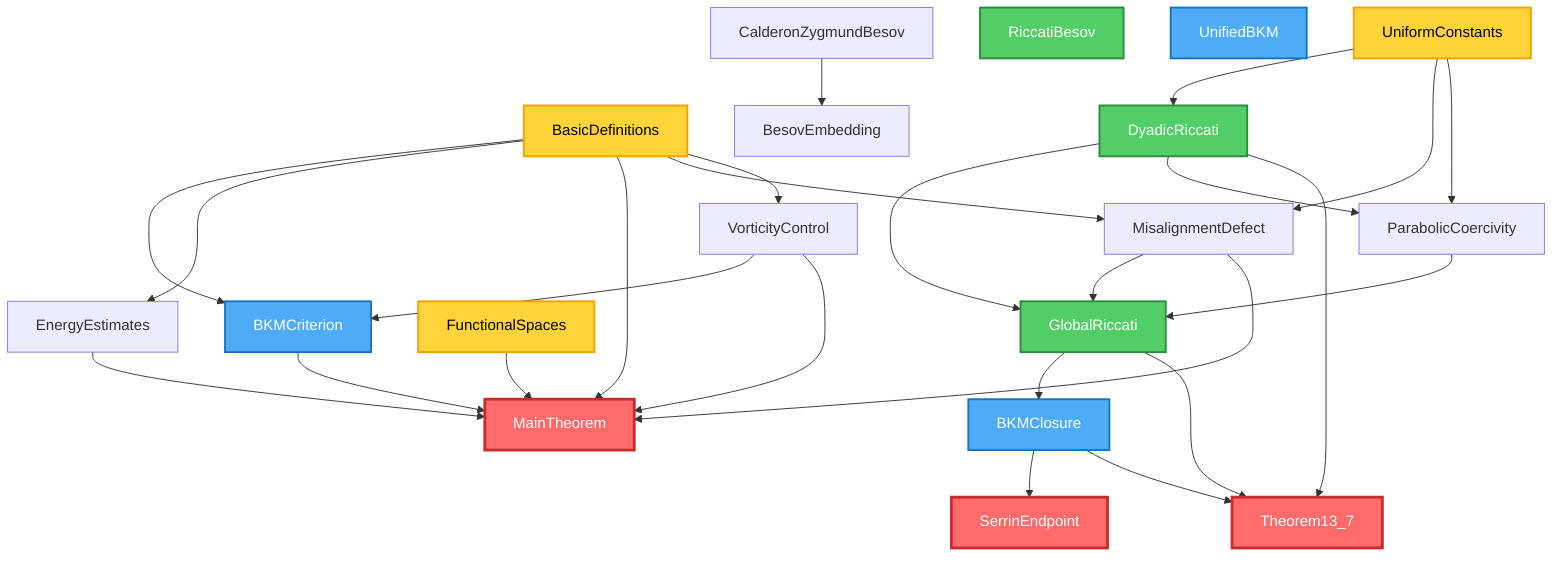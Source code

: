 graph TD
    BKMClosure[BKMClosure]:::closure
    BKMCriterion[BKMCriterion]:::closure
    BasicDefinitions[BasicDefinitions]:::foundation
    BesovEmbedding[BesovEmbedding]
    CalderonZygmundBesov[CalderonZygmundBesov]
    DyadicRiccati[DyadicRiccati]:::riccati
    EnergyEstimates[EnergyEstimates]
    FunctionalSpaces[FunctionalSpaces]:::foundation
    GlobalRiccati[GlobalRiccati]:::riccati
    MainTheorem[MainTheorem]:::mainTheorem
    MisalignmentDefect[MisalignmentDefect]
    ParabolicCoercivity[ParabolicCoercivity]
    RiccatiBesov[RiccatiBesov]:::riccati
    SerrinEndpoint[SerrinEndpoint]:::mainTheorem
    Theorem13_7[Theorem13_7]:::mainTheorem
    UnifiedBKM[UnifiedBKM]:::closure
    UniformConstants[UniformConstants]:::foundation
    VorticityControl[VorticityControl]
    GlobalRiccati --> BKMClosure
    BasicDefinitions --> BKMCriterion
    VorticityControl --> BKMCriterion
    CalderonZygmundBesov --> BesovEmbedding
    UniformConstants --> DyadicRiccati
    BasicDefinitions --> EnergyEstimates
    DyadicRiccati --> GlobalRiccati
    ParabolicCoercivity --> GlobalRiccati
    MisalignmentDefect --> GlobalRiccati
    BasicDefinitions --> MainTheorem
    EnergyEstimates --> MainTheorem
    VorticityControl --> MainTheorem
    MisalignmentDefect --> MainTheorem
    BKMCriterion --> MainTheorem
    FunctionalSpaces --> MainTheorem
    UniformConstants --> MisalignmentDefect
    BasicDefinitions --> MisalignmentDefect
    UniformConstants --> ParabolicCoercivity
    DyadicRiccati --> ParabolicCoercivity
    BKMClosure --> SerrinEndpoint
    BKMClosure --> Theorem13_7
    GlobalRiccati --> Theorem13_7
    DyadicRiccati --> Theorem13_7
    BasicDefinitions --> VorticityControl

    classDef mainTheorem fill:#ff6b6b,stroke:#c92a2a,stroke-width:3px,color:#fff
    classDef closure fill:#4dabf7,stroke:#1971c2,stroke-width:2px,color:#fff
    classDef riccati fill:#51cf66,stroke:#2b8a3e,stroke-width:2px,color:#fff
    classDef foundation fill:#ffd43b,stroke:#f59f00,stroke-width:2px,color:#000